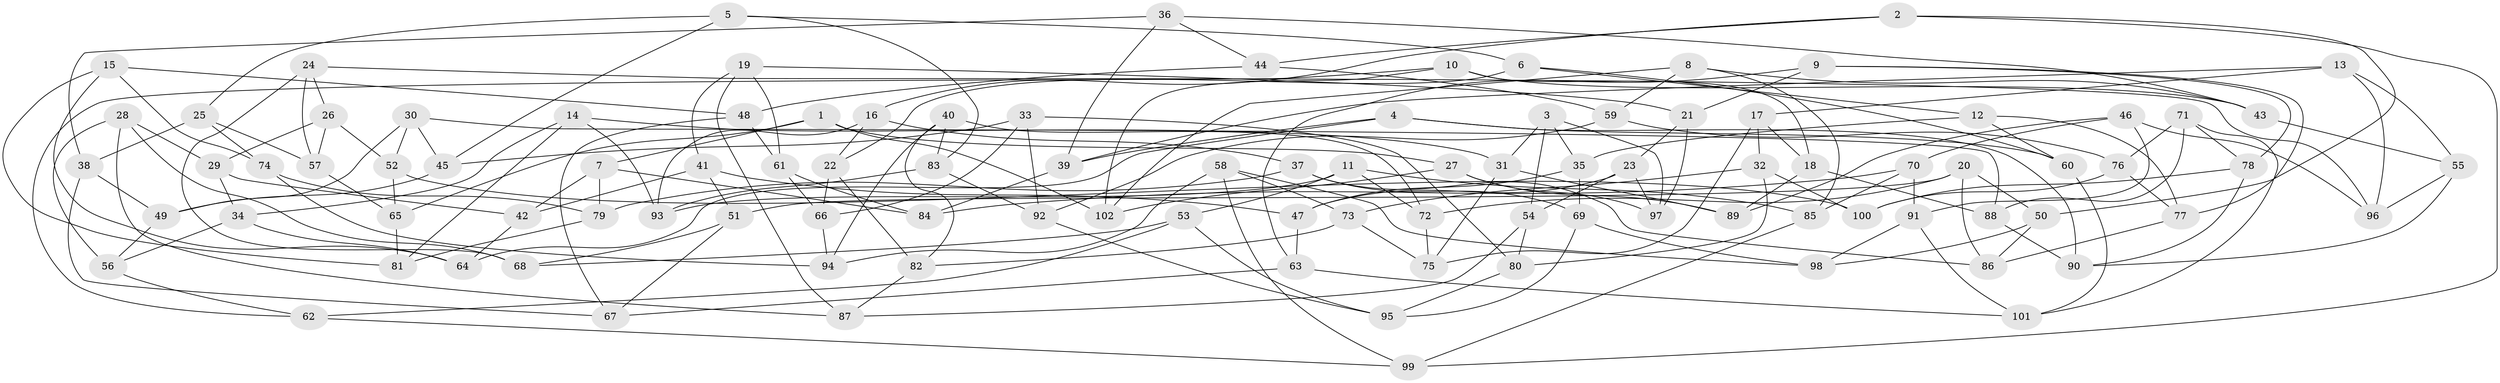 // coarse degree distribution, {6: 0.4603174603174603, 5: 0.15873015873015872, 4: 0.3492063492063492, 3: 0.031746031746031744}
// Generated by graph-tools (version 1.1) at 2025/52/02/27/25 19:52:34]
// undirected, 102 vertices, 204 edges
graph export_dot {
graph [start="1"]
  node [color=gray90,style=filled];
  1;
  2;
  3;
  4;
  5;
  6;
  7;
  8;
  9;
  10;
  11;
  12;
  13;
  14;
  15;
  16;
  17;
  18;
  19;
  20;
  21;
  22;
  23;
  24;
  25;
  26;
  27;
  28;
  29;
  30;
  31;
  32;
  33;
  34;
  35;
  36;
  37;
  38;
  39;
  40;
  41;
  42;
  43;
  44;
  45;
  46;
  47;
  48;
  49;
  50;
  51;
  52;
  53;
  54;
  55;
  56;
  57;
  58;
  59;
  60;
  61;
  62;
  63;
  64;
  65;
  66;
  67;
  68;
  69;
  70;
  71;
  72;
  73;
  74;
  75;
  76;
  77;
  78;
  79;
  80;
  81;
  82;
  83;
  84;
  85;
  86;
  87;
  88;
  89;
  90;
  91;
  92;
  93;
  94;
  95;
  96;
  97;
  98;
  99;
  100;
  101;
  102;
  1 -- 102;
  1 -- 7;
  1 -- 27;
  1 -- 65;
  2 -- 99;
  2 -- 16;
  2 -- 50;
  2 -- 44;
  3 -- 35;
  3 -- 97;
  3 -- 54;
  3 -- 31;
  4 -- 39;
  4 -- 64;
  4 -- 90;
  4 -- 60;
  5 -- 83;
  5 -- 25;
  5 -- 45;
  5 -- 6;
  6 -- 60;
  6 -- 22;
  6 -- 12;
  7 -- 42;
  7 -- 79;
  7 -- 84;
  8 -- 85;
  8 -- 59;
  8 -- 102;
  8 -- 43;
  9 -- 78;
  9 -- 77;
  9 -- 63;
  9 -- 21;
  10 -- 43;
  10 -- 102;
  10 -- 62;
  10 -- 18;
  11 -- 72;
  11 -- 85;
  11 -- 53;
  11 -- 93;
  12 -- 77;
  12 -- 35;
  12 -- 60;
  13 -- 17;
  13 -- 96;
  13 -- 39;
  13 -- 55;
  14 -- 81;
  14 -- 93;
  14 -- 31;
  14 -- 34;
  15 -- 74;
  15 -- 81;
  15 -- 48;
  15 -- 64;
  16 -- 37;
  16 -- 22;
  16 -- 93;
  17 -- 18;
  17 -- 75;
  17 -- 32;
  18 -- 88;
  18 -- 89;
  19 -- 41;
  19 -- 87;
  19 -- 21;
  19 -- 61;
  20 -- 72;
  20 -- 51;
  20 -- 86;
  20 -- 50;
  21 -- 23;
  21 -- 97;
  22 -- 66;
  22 -- 82;
  23 -- 47;
  23 -- 97;
  23 -- 54;
  24 -- 57;
  24 -- 96;
  24 -- 26;
  24 -- 68;
  25 -- 74;
  25 -- 38;
  25 -- 57;
  26 -- 57;
  26 -- 29;
  26 -- 52;
  27 -- 102;
  27 -- 97;
  27 -- 89;
  28 -- 29;
  28 -- 87;
  28 -- 68;
  28 -- 56;
  29 -- 34;
  29 -- 42;
  30 -- 52;
  30 -- 45;
  30 -- 49;
  30 -- 88;
  31 -- 89;
  31 -- 75;
  32 -- 73;
  32 -- 100;
  32 -- 80;
  33 -- 80;
  33 -- 45;
  33 -- 92;
  33 -- 66;
  34 -- 64;
  34 -- 56;
  35 -- 47;
  35 -- 69;
  36 -- 43;
  36 -- 39;
  36 -- 44;
  36 -- 38;
  37 -- 86;
  37 -- 69;
  37 -- 79;
  38 -- 67;
  38 -- 49;
  39 -- 84;
  40 -- 82;
  40 -- 94;
  40 -- 83;
  40 -- 72;
  41 -- 51;
  41 -- 47;
  41 -- 42;
  42 -- 64;
  43 -- 55;
  44 -- 59;
  44 -- 48;
  45 -- 49;
  46 -- 96;
  46 -- 89;
  46 -- 91;
  46 -- 70;
  47 -- 63;
  48 -- 61;
  48 -- 67;
  49 -- 56;
  50 -- 86;
  50 -- 98;
  51 -- 68;
  51 -- 67;
  52 -- 65;
  52 -- 100;
  53 -- 68;
  53 -- 95;
  53 -- 62;
  54 -- 87;
  54 -- 80;
  55 -- 90;
  55 -- 96;
  56 -- 62;
  57 -- 65;
  58 -- 99;
  58 -- 94;
  58 -- 73;
  58 -- 98;
  59 -- 76;
  59 -- 92;
  60 -- 101;
  61 -- 66;
  61 -- 84;
  62 -- 99;
  63 -- 101;
  63 -- 67;
  65 -- 81;
  66 -- 94;
  69 -- 95;
  69 -- 98;
  70 -- 84;
  70 -- 91;
  70 -- 85;
  71 -- 101;
  71 -- 76;
  71 -- 88;
  71 -- 78;
  72 -- 75;
  73 -- 75;
  73 -- 82;
  74 -- 79;
  74 -- 94;
  76 -- 100;
  76 -- 77;
  77 -- 86;
  78 -- 100;
  78 -- 90;
  79 -- 81;
  80 -- 95;
  82 -- 87;
  83 -- 92;
  83 -- 93;
  85 -- 99;
  88 -- 90;
  91 -- 98;
  91 -- 101;
  92 -- 95;
}

